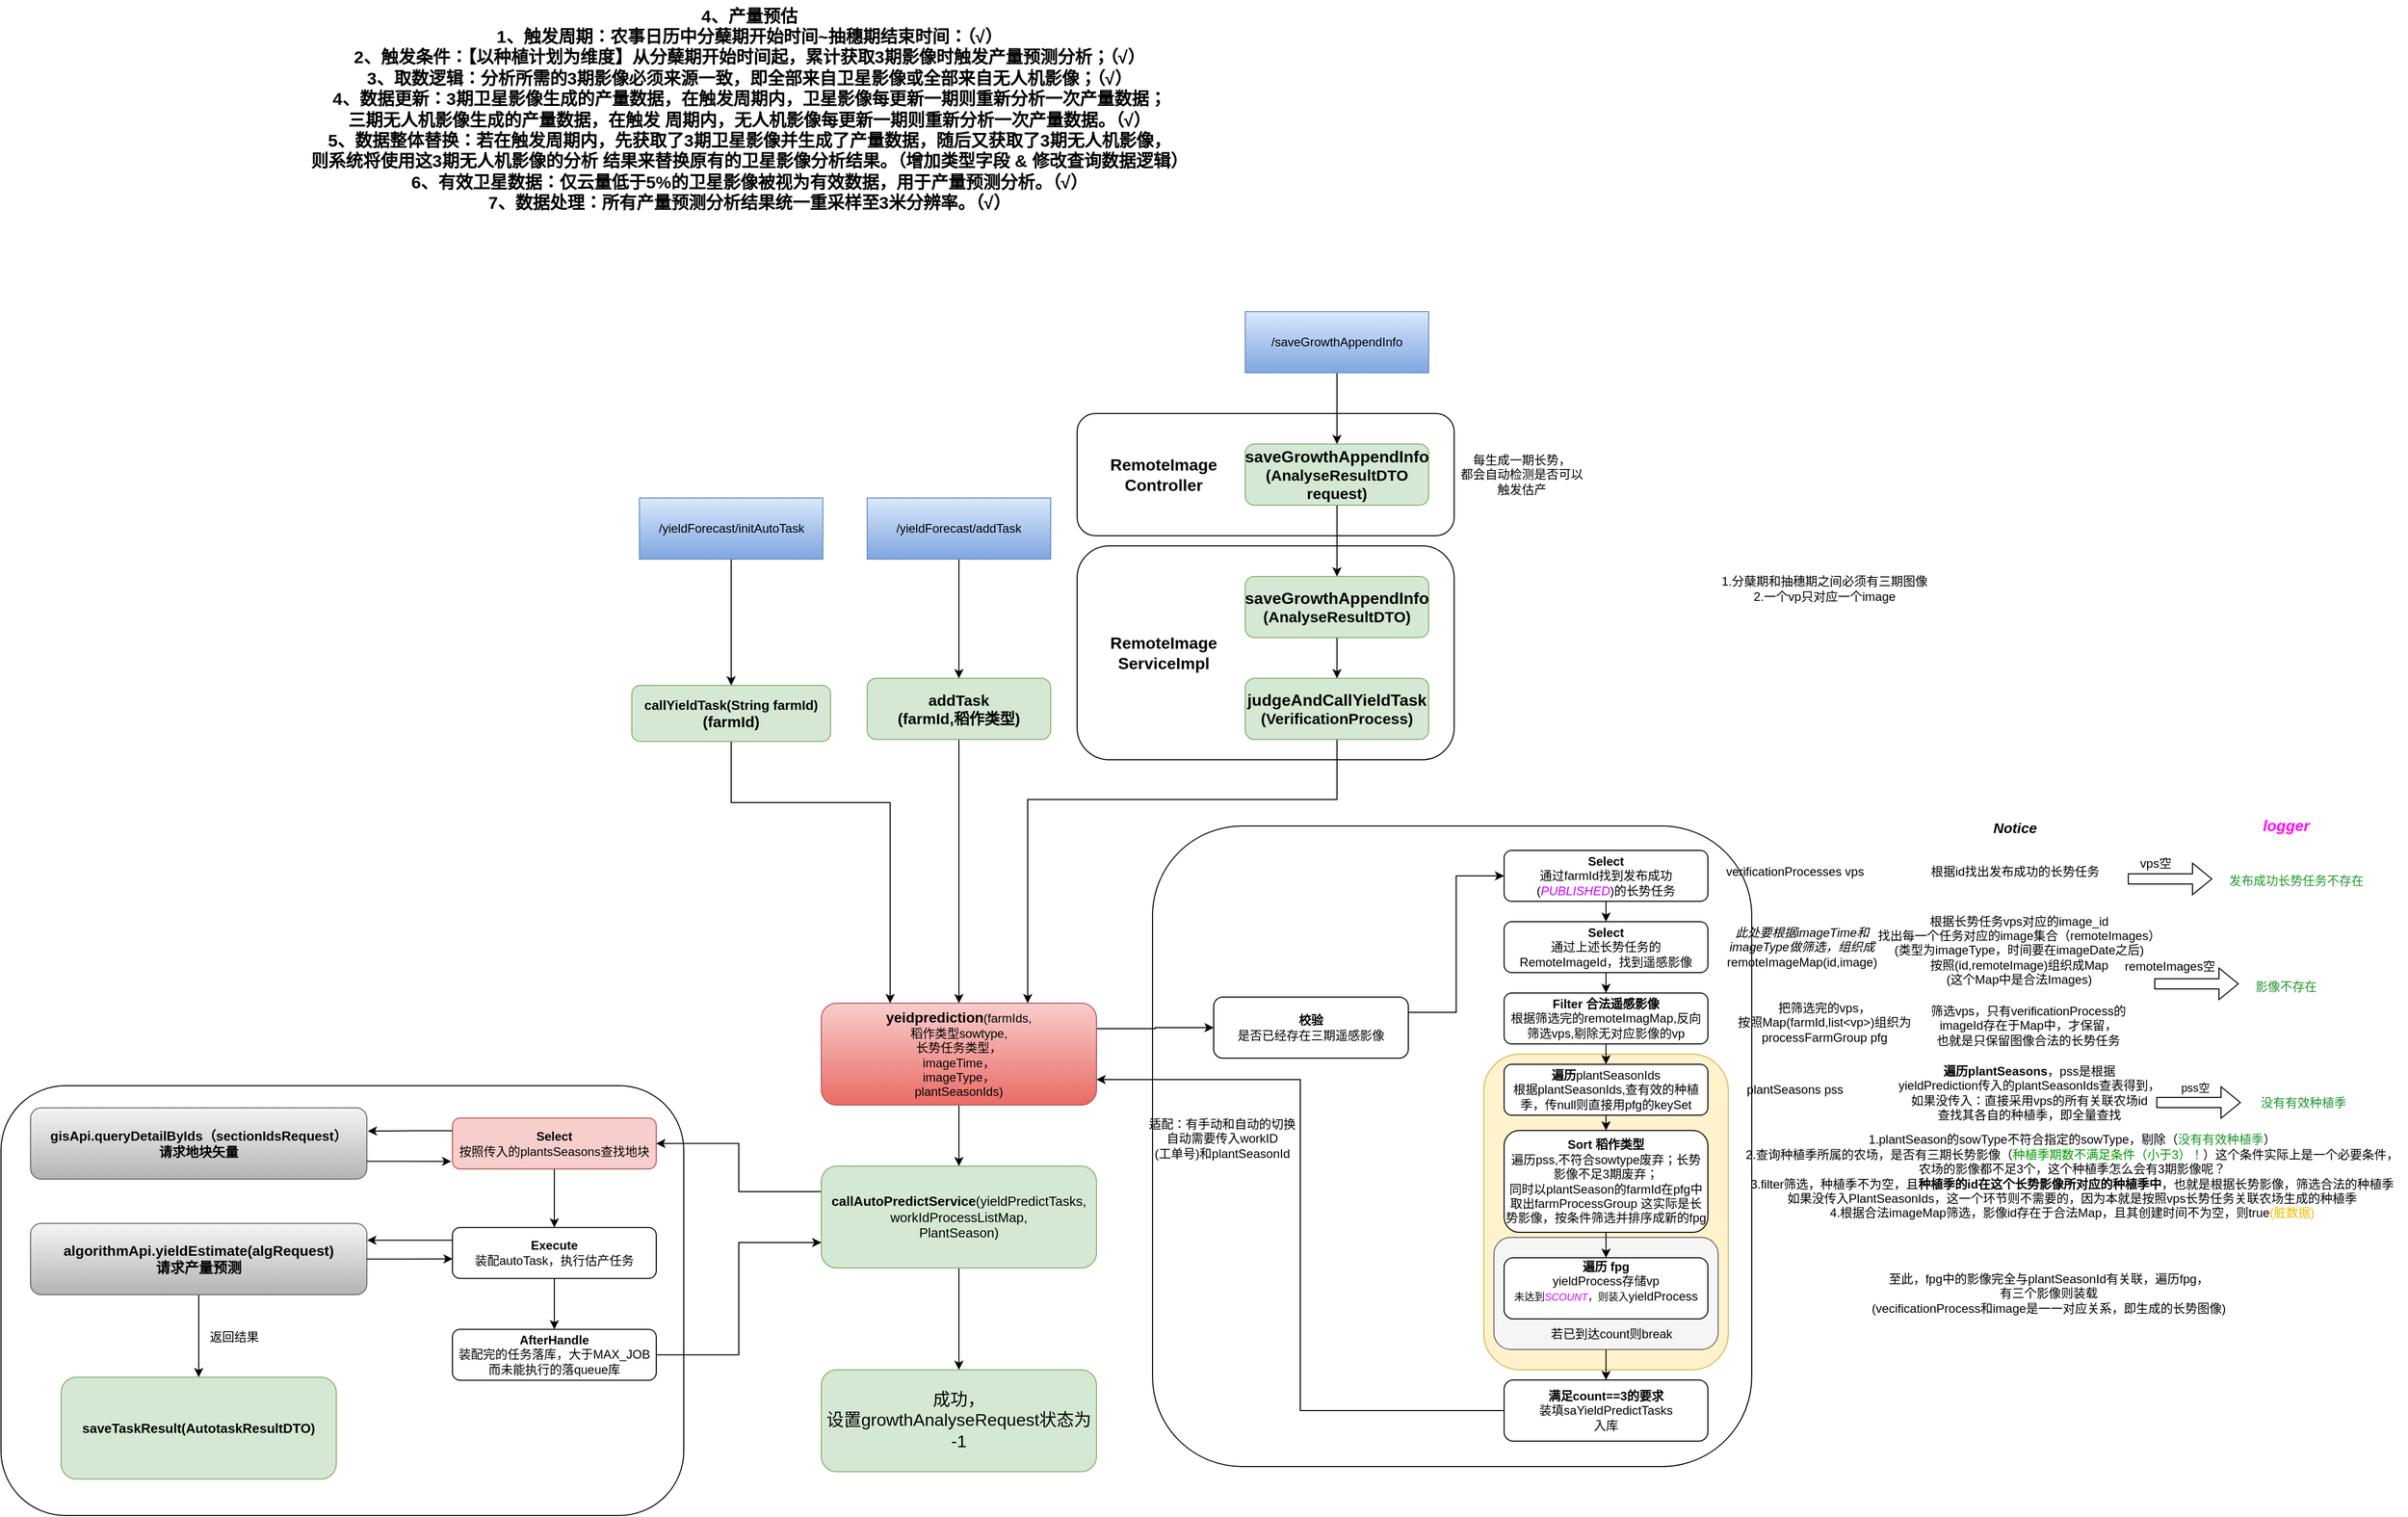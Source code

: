 <mxfile version="24.7.10">
  <diagram name="第 1 页" id="k5yTiqKiM7KxolQvgu_R">
    <mxGraphModel dx="25980" dy="14840" grid="0" gridSize="10" guides="1" tooltips="1" connect="1" arrows="1" fold="1" page="0" pageScale="1" pageWidth="827" pageHeight="1169" math="0" shadow="0">
      <root>
        <mxCell id="0" />
        <mxCell id="1" parent="0" />
        <mxCell id="LvVKLetRt9PvogNZnrdE-24" value="" style="rounded=1;whiteSpace=wrap;html=1;" parent="1" vertex="1">
          <mxGeometry x="-675" y="451" width="670" height="422" as="geometry" />
        </mxCell>
        <mxCell id="CCDwiHsNsHK28pe2jVji-4" value="" style="rounded=1;whiteSpace=wrap;html=1;" parent="1" vertex="1">
          <mxGeometry x="455" y="196" width="588" height="629" as="geometry" />
        </mxCell>
        <mxCell id="Lbo-__C76JFn3yMAQjEz-19" value="" style="rounded=1;whiteSpace=wrap;html=1;" parent="1" vertex="1">
          <mxGeometry x="381" y="-209" width="370" height="120" as="geometry" />
        </mxCell>
        <mxCell id="XywxlG7MxDHmHPa6fk5y-3" value="" style="rounded=1;whiteSpace=wrap;html=1;glass=0;shadow=0;fillColor=#fff2cc;strokeColor=#d6b656;" parent="1" vertex="1">
          <mxGeometry x="780" y="420" width="240" height="310" as="geometry" />
        </mxCell>
        <mxCell id="XywxlG7MxDHmHPa6fk5y-6" style="edgeStyle=orthogonalEdgeStyle;rounded=0;orthogonalLoop=1;jettySize=auto;html=1;exitX=0.5;exitY=1;exitDx=0;exitDy=0;" parent="1" source="XywxlG7MxDHmHPa6fk5y-5" target="XywxlG7MxDHmHPa6fk5y-2" edge="1">
          <mxGeometry relative="1" as="geometry" />
        </mxCell>
        <mxCell id="XywxlG7MxDHmHPa6fk5y-5" value="" style="rounded=1;whiteSpace=wrap;html=1;glass=0;perimeterSpacing=0;fillColor=#f5f5f5;strokeColor=#666666;fontColor=#333333;" parent="1" vertex="1">
          <mxGeometry x="790" y="600" width="220" height="110" as="geometry" />
        </mxCell>
        <mxCell id="x2K73aIPuK8ccEK3Wu4M-2" style="edgeStyle=orthogonalEdgeStyle;rounded=0;orthogonalLoop=1;jettySize=auto;html=1;exitX=0.5;exitY=1;exitDx=0;exitDy=0;entryX=0.5;entryY=0;entryDx=0;entryDy=0;" parent="1" source="k6Vo8XJsOw7zzvh53n1a-1" target="k6Vo8XJsOw7zzvh53n1a-2" edge="1">
          <mxGeometry relative="1" as="geometry" />
        </mxCell>
        <mxCell id="k6Vo8XJsOw7zzvh53n1a-1" value="&lt;b&gt;&lt;font style=&quot;font-size: 15px;&quot;&gt;addTask&lt;/font&gt;&lt;/b&gt;&lt;div&gt;&lt;b&gt;&lt;font style=&quot;font-size: 15px;&quot;&gt;(farmId,稻作类型)&lt;/font&gt;&lt;/b&gt;&lt;/div&gt;" style="rounded=1;whiteSpace=wrap;html=1;fillColor=#d5e8d4;strokeColor=#82b366;" parent="1" vertex="1">
          <mxGeometry x="175" y="51" width="180" height="60" as="geometry" />
        </mxCell>
        <mxCell id="k6Vo8XJsOw7zzvh53n1a-19" style="edgeStyle=orthogonalEdgeStyle;rounded=0;orthogonalLoop=1;jettySize=auto;html=1;exitX=1;exitY=0.25;exitDx=0;exitDy=0;entryX=0;entryY=0.5;entryDx=0;entryDy=0;" parent="1" source="k6Vo8XJsOw7zzvh53n1a-2" target="k6Vo8XJsOw7zzvh53n1a-4" edge="1">
          <mxGeometry relative="1" as="geometry" />
        </mxCell>
        <mxCell id="CCDwiHsNsHK28pe2jVji-3" style="edgeStyle=orthogonalEdgeStyle;rounded=0;orthogonalLoop=1;jettySize=auto;html=1;exitX=0.5;exitY=1;exitDx=0;exitDy=0;entryX=0.5;entryY=0;entryDx=0;entryDy=0;" parent="1" source="k6Vo8XJsOw7zzvh53n1a-2" target="XywxlG7MxDHmHPa6fk5y-12" edge="1">
          <mxGeometry relative="1" as="geometry" />
        </mxCell>
        <mxCell id="k6Vo8XJsOw7zzvh53n1a-2" value="&lt;b&gt;&lt;font style=&quot;font-size: 14px;&quot;&gt;yeidprediction&lt;/font&gt;&lt;/b&gt;(farmIds,&lt;div&gt;稻作类型sowtype,&lt;/div&gt;&lt;div&gt;长势任务类型，&lt;/div&gt;&lt;div&gt;imageTime，&lt;/div&gt;&lt;div&gt;imageType，&lt;/div&gt;&lt;div&gt;plantSeasonIds)&lt;/div&gt;" style="rounded=1;whiteSpace=wrap;html=1;fillColor=#f8cecc;strokeColor=#b85450;gradientColor=#ea6b66;" parent="1" vertex="1">
          <mxGeometry x="130" y="370" width="270" height="100" as="geometry" />
        </mxCell>
        <mxCell id="k6Vo8XJsOw7zzvh53n1a-7" style="edgeStyle=orthogonalEdgeStyle;rounded=0;orthogonalLoop=1;jettySize=auto;html=1;exitX=1;exitY=0.25;exitDx=0;exitDy=0;entryX=0;entryY=0.5;entryDx=0;entryDy=0;" parent="1" source="k6Vo8XJsOw7zzvh53n1a-4" target="k6Vo8XJsOw7zzvh53n1a-6" edge="1">
          <mxGeometry relative="1" as="geometry" />
        </mxCell>
        <mxCell id="k6Vo8XJsOw7zzvh53n1a-4" value="&lt;b&gt;校验&lt;/b&gt;&lt;br&gt;是否已经存在三期遥感影像" style="rounded=1;whiteSpace=wrap;html=1;" parent="1" vertex="1">
          <mxGeometry x="515" y="364" width="191" height="60" as="geometry" />
        </mxCell>
        <mxCell id="k6Vo8XJsOw7zzvh53n1a-12" style="edgeStyle=orthogonalEdgeStyle;rounded=0;orthogonalLoop=1;jettySize=auto;html=1;exitX=0.5;exitY=1;exitDx=0;exitDy=0;entryX=0.5;entryY=0;entryDx=0;entryDy=0;" parent="1" source="k6Vo8XJsOw7zzvh53n1a-6" target="k6Vo8XJsOw7zzvh53n1a-10" edge="1">
          <mxGeometry relative="1" as="geometry" />
        </mxCell>
        <mxCell id="k6Vo8XJsOw7zzvh53n1a-6" value="&lt;b&gt;Select&lt;/b&gt;&lt;br&gt;通过farmId找到发布成功(&lt;i&gt;&lt;font color=&quot;#c800ff&quot;&gt;PUBLISHED&lt;/font&gt;&lt;/i&gt;)的长势任务" style="rounded=1;whiteSpace=wrap;html=1;" parent="1" vertex="1">
          <mxGeometry x="800" y="220" width="200" height="50" as="geometry" />
        </mxCell>
        <mxCell id="k6Vo8XJsOw7zzvh53n1a-15" style="edgeStyle=orthogonalEdgeStyle;rounded=0;orthogonalLoop=1;jettySize=auto;html=1;exitX=0.5;exitY=1;exitDx=0;exitDy=0;entryX=0.5;entryY=0;entryDx=0;entryDy=0;" parent="1" source="k6Vo8XJsOw7zzvh53n1a-10" target="k6Vo8XJsOw7zzvh53n1a-14" edge="1">
          <mxGeometry relative="1" as="geometry" />
        </mxCell>
        <mxCell id="k6Vo8XJsOw7zzvh53n1a-10" value="&lt;b&gt;Select&lt;/b&gt;&lt;br&gt;通过上述长势任务的RemoteImageId，找到遥感影像" style="rounded=1;whiteSpace=wrap;html=1;" parent="1" vertex="1">
          <mxGeometry x="800" y="290" width="200" height="50" as="geometry" />
        </mxCell>
        <mxCell id="k6Vo8XJsOw7zzvh53n1a-11" value="此处要根据imageTime和&lt;br&gt;imageType做筛选，组织成&lt;br&gt;&lt;div&gt;&lt;font style=&quot;font-style: normal;&quot;&gt;remoteImageMap(id,image)&lt;/font&gt;&lt;/div&gt;" style="text;html=1;align=center;verticalAlign=middle;resizable=0;points=[];autosize=1;strokeColor=none;fillColor=none;fontStyle=2" parent="1" vertex="1">
          <mxGeometry x="1007" y="285" width="170" height="60" as="geometry" />
        </mxCell>
        <mxCell id="k6Vo8XJsOw7zzvh53n1a-13" value="verificationProcesses vps" style="text;html=1;align=center;verticalAlign=middle;resizable=0;points=[];autosize=1;strokeColor=none;fillColor=none;" parent="1" vertex="1">
          <mxGeometry x="1005" y="226" width="160" height="30" as="geometry" />
        </mxCell>
        <mxCell id="k6Vo8XJsOw7zzvh53n1a-18" style="edgeStyle=orthogonalEdgeStyle;rounded=0;orthogonalLoop=1;jettySize=auto;html=1;exitX=0.5;exitY=1;exitDx=0;exitDy=0;entryX=0.5;entryY=0;entryDx=0;entryDy=0;" parent="1" source="k6Vo8XJsOw7zzvh53n1a-14" target="k6Vo8XJsOw7zzvh53n1a-17" edge="1">
          <mxGeometry relative="1" as="geometry" />
        </mxCell>
        <mxCell id="k6Vo8XJsOw7zzvh53n1a-14" value="&lt;b&gt;Filter 合法遥感影像&lt;/b&gt;&lt;br&gt;根据筛选完的remoteImagMap,反向筛选vps,剔除无对应影像的vp" style="rounded=1;whiteSpace=wrap;html=1;" parent="1" vertex="1">
          <mxGeometry x="800" y="360" width="200" height="50" as="geometry" />
        </mxCell>
        <mxCell id="k6Vo8XJsOw7zzvh53n1a-16" value="把筛选完的vps，&lt;div&gt;按照Map(farmId,list&amp;lt;vp&amp;gt;)组织为&lt;br&gt;processFarmGroup pfg&lt;/div&gt;" style="text;html=1;align=center;verticalAlign=middle;resizable=0;points=[];autosize=1;strokeColor=none;fillColor=none;" parent="1" vertex="1">
          <mxGeometry x="1019" y="359" width="190" height="60" as="geometry" />
        </mxCell>
        <mxCell id="k6Vo8XJsOw7zzvh53n1a-21" style="edgeStyle=orthogonalEdgeStyle;rounded=0;orthogonalLoop=1;jettySize=auto;html=1;exitX=0.5;exitY=1;exitDx=0;exitDy=0;entryX=0.5;entryY=0;entryDx=0;entryDy=0;" parent="1" source="k6Vo8XJsOw7zzvh53n1a-17" target="k6Vo8XJsOw7zzvh53n1a-20" edge="1">
          <mxGeometry relative="1" as="geometry" />
        </mxCell>
        <mxCell id="k6Vo8XJsOw7zzvh53n1a-17" value="&lt;b&gt;遍历&lt;/b&gt;plantSeasonIds&lt;br&gt;根据plantSeasonIds,查有效的种植季，传null则直接用pfg的keySet" style="rounded=1;whiteSpace=wrap;html=1;" parent="1" vertex="1">
          <mxGeometry x="800" y="430" width="200" height="50" as="geometry" />
        </mxCell>
        <mxCell id="XywxlG7MxDHmHPa6fk5y-1" style="edgeStyle=orthogonalEdgeStyle;rounded=0;orthogonalLoop=1;jettySize=auto;html=1;exitX=0.5;exitY=1;exitDx=0;exitDy=0;entryX=0.5;entryY=0;entryDx=0;entryDy=0;" parent="1" source="k6Vo8XJsOw7zzvh53n1a-20" target="EAVZWAEJz5FC2BpZX5lk-1" edge="1">
          <mxGeometry relative="1" as="geometry" />
        </mxCell>
        <mxCell id="k6Vo8XJsOw7zzvh53n1a-20" value="&lt;b&gt;Sort 稻作类型&lt;/b&gt;&lt;br&gt;遍历pss,不符合sowtype废弃；长势影像不足3期废弃；&lt;div&gt;同时以plantSeason的farmId在pfg中取出farmProcessGroup 这实际是长势影像，按条件筛选并排序成新的fpg&lt;/div&gt;" style="rounded=1;whiteSpace=wrap;html=1;" parent="1" vertex="1">
          <mxGeometry x="800" y="495" width="200" height="100" as="geometry" />
        </mxCell>
        <mxCell id="k6Vo8XJsOw7zzvh53n1a-22" value="plantSeasons pss" style="text;html=1;align=center;verticalAlign=middle;resizable=0;points=[];autosize=1;strokeColor=none;fillColor=none;" parent="1" vertex="1">
          <mxGeometry x="1025" y="440" width="120" height="30" as="geometry" />
        </mxCell>
        <mxCell id="EAVZWAEJz5FC2BpZX5lk-1" value="&lt;b&gt;遍历 fpg&lt;/b&gt;&lt;br&gt;&lt;div&gt;yieldProcess存储vp&lt;br&gt;&lt;font size=&quot;1&quot;&gt;&lt;span style=&quot;font-size: 10px;&quot;&gt;未达到&lt;/span&gt;&lt;i style=&quot;color: rgb(212, 0, 255); font-size: 10px;&quot;&gt;SCOUNT&lt;/i&gt;&lt;span style=&quot;font-size: 10px;&quot;&gt;，则装入&lt;/span&gt;&lt;/font&gt;&lt;span style=&quot;background-color: initial;&quot;&gt;yieldProcess&lt;/span&gt;&lt;/div&gt;&lt;div&gt;&lt;br&gt;&lt;/div&gt;" style="rounded=1;whiteSpace=wrap;html=1;" parent="1" vertex="1">
          <mxGeometry x="800" y="620" width="200" height="60" as="geometry" />
        </mxCell>
        <mxCell id="XywxlG7MxDHmHPa6fk5y-2" value="&lt;div&gt;&lt;b&gt;满足count==3的要求&lt;/b&gt;&lt;/div&gt;&lt;div&gt;装填&lt;span style=&quot;background-color: initial;&quot;&gt;saYieldPredictTasks&lt;/span&gt;&lt;/div&gt;&lt;div&gt;&lt;span style=&quot;background-color: initial;&quot;&gt;入库&lt;/span&gt;&lt;/div&gt;" style="rounded=1;whiteSpace=wrap;html=1;" parent="1" vertex="1">
          <mxGeometry x="800" y="740" width="200" height="60" as="geometry" />
        </mxCell>
        <mxCell id="XywxlG7MxDHmHPa6fk5y-4" value="若已到达count则break" style="text;html=1;align=center;verticalAlign=middle;resizable=0;points=[];autosize=1;strokeColor=none;fillColor=none;" parent="1" vertex="1">
          <mxGeometry x="835" y="680" width="140" height="30" as="geometry" />
        </mxCell>
        <mxCell id="XywxlG7MxDHmHPa6fk5y-13" style="edgeStyle=orthogonalEdgeStyle;rounded=0;orthogonalLoop=1;jettySize=auto;html=1;exitX=0;exitY=0.5;exitDx=0;exitDy=0;entryX=1;entryY=0.75;entryDx=0;entryDy=0;" parent="1" source="XywxlG7MxDHmHPa6fk5y-2" target="k6Vo8XJsOw7zzvh53n1a-2" edge="1">
          <mxGeometry relative="1" as="geometry" />
        </mxCell>
        <mxCell id="XywxlG7MxDHmHPa6fk5y-9" value="适配：有手动和自动的切换&lt;div&gt;自动需要传入workID&lt;/div&gt;&lt;div&gt;(工单号)&lt;span style=&quot;background-color: initial;&quot;&gt;和plantSeasonId&lt;/span&gt;&lt;/div&gt;" style="text;html=1;align=center;verticalAlign=middle;resizable=0;points=[];autosize=1;strokeColor=none;fillColor=none;" parent="1" vertex="1">
          <mxGeometry x="442" y="475" width="162" height="55" as="geometry" />
        </mxCell>
        <mxCell id="CCDwiHsNsHK28pe2jVji-2" style="edgeStyle=orthogonalEdgeStyle;rounded=0;orthogonalLoop=1;jettySize=auto;html=1;exitX=0.5;exitY=1;exitDx=0;exitDy=0;entryX=0.5;entryY=0;entryDx=0;entryDy=0;" parent="1" source="XywxlG7MxDHmHPa6fk5y-12" target="XywxlG7MxDHmHPa6fk5y-19" edge="1">
          <mxGeometry relative="1" as="geometry" />
        </mxCell>
        <mxCell id="LvVKLetRt9PvogNZnrdE-6" style="edgeStyle=orthogonalEdgeStyle;rounded=0;orthogonalLoop=1;jettySize=auto;html=1;exitX=0;exitY=0.25;exitDx=0;exitDy=0;entryX=1;entryY=0.5;entryDx=0;entryDy=0;" parent="1" source="XywxlG7MxDHmHPa6fk5y-12" target="LvVKLetRt9PvogNZnrdE-3" edge="1">
          <mxGeometry relative="1" as="geometry" />
        </mxCell>
        <mxCell id="XywxlG7MxDHmHPa6fk5y-12" value="&lt;span style=&quot;text-wrap: nowrap; font-size: 13px;&quot;&gt;&lt;b&gt;&lt;font style=&quot;font-size: 13px;&quot;&gt;callAutoPredictService&lt;/font&gt;&lt;/b&gt;(yieldPredictTasks,&lt;/span&gt;&lt;div&gt;&lt;span style=&quot;text-wrap: nowrap; font-size: 13px;&quot;&gt;workIdProcessListMap,&lt;/span&gt;&lt;/div&gt;&lt;div&gt;&lt;span style=&quot;text-wrap: nowrap; font-size: 13px;&quot;&gt;PlantSeason)&lt;/span&gt;&lt;/div&gt;" style="rounded=1;whiteSpace=wrap;html=1;fillColor=#d5e8d4;strokeColor=#82b366;" parent="1" vertex="1">
          <mxGeometry x="130" y="530" width="270" height="100" as="geometry" />
        </mxCell>
        <mxCell id="XywxlG7MxDHmHPa6fk5y-19" value="&lt;span style=&quot;text-wrap: nowrap; font-size: 17px;&quot;&gt;&lt;font style=&quot;font-size: 17px;&quot;&gt;成功，&lt;/font&gt;&lt;/span&gt;&lt;div style=&quot;font-size: 17px;&quot;&gt;&lt;font style=&quot;font-size: 17px;&quot;&gt;&lt;span style=&quot;text-wrap: nowrap;&quot;&gt;设置&lt;/span&gt;&lt;span style=&quot;text-wrap: nowrap;&quot;&gt;growthAnalyseRequest状态为&lt;/span&gt;&lt;/font&gt;&lt;div style=&quot;&quot;&gt;&lt;span style=&quot;text-wrap: nowrap;&quot;&gt;&lt;font style=&quot;font-size: 17px;&quot;&gt;-1&lt;/font&gt;&lt;/span&gt;&lt;/div&gt;&lt;/div&gt;" style="rounded=1;whiteSpace=wrap;html=1;fillColor=#d5e8d4;strokeColor=#82b366;" parent="1" vertex="1">
          <mxGeometry x="130" y="730" width="270" height="100" as="geometry" />
        </mxCell>
        <mxCell id="Lbo-__C76JFn3yMAQjEz-3" value="" style="rounded=1;whiteSpace=wrap;html=1;" parent="1" vertex="1">
          <mxGeometry x="381" y="-79" width="370" height="210" as="geometry" />
        </mxCell>
        <mxCell id="x2K73aIPuK8ccEK3Wu4M-1" style="edgeStyle=orthogonalEdgeStyle;rounded=0;orthogonalLoop=1;jettySize=auto;html=1;exitX=0.5;exitY=1;exitDx=0;exitDy=0;entryX=0.75;entryY=0;entryDx=0;entryDy=0;" parent="1" source="Lbo-__C76JFn3yMAQjEz-2" target="k6Vo8XJsOw7zzvh53n1a-2" edge="1">
          <mxGeometry relative="1" as="geometry">
            <Array as="points">
              <mxPoint x="636" y="170" />
              <mxPoint x="333" y="170" />
            </Array>
          </mxGeometry>
        </mxCell>
        <mxCell id="Lbo-__C76JFn3yMAQjEz-2" value="&lt;span style=&quot;text-align: left;&quot;&gt;&lt;b&gt;&lt;font style=&quot;font-size: 16px;&quot;&gt;judgeAndCallYieldTask&lt;/font&gt;&lt;/b&gt;&lt;/span&gt;&lt;br&gt;&lt;div&gt;&lt;b&gt;&lt;font style=&quot;font-size: 15px;&quot;&gt;(VerificationProcess)&lt;/font&gt;&lt;/b&gt;&lt;/div&gt;" style="rounded=1;whiteSpace=wrap;html=1;fillColor=#d5e8d4;strokeColor=#82b366;" parent="1" vertex="1">
          <mxGeometry x="546" y="51" width="180" height="60" as="geometry" />
        </mxCell>
        <mxCell id="Lbo-__C76JFn3yMAQjEz-4" value="&lt;b&gt;&lt;font style=&quot;font-size: 16px;&quot;&gt;RemoteImage&lt;/font&gt;&lt;/b&gt;&lt;div&gt;&lt;b&gt;&lt;font style=&quot;font-size: 16px;&quot;&gt;ServiceImpl&lt;/font&gt;&lt;/b&gt;&lt;/div&gt;" style="text;html=1;align=center;verticalAlign=middle;whiteSpace=wrap;rounded=0;" parent="1" vertex="1">
          <mxGeometry x="371" y="11" width="190" height="30" as="geometry" />
        </mxCell>
        <mxCell id="Lbo-__C76JFn3yMAQjEz-8" style="edgeStyle=orthogonalEdgeStyle;rounded=0;orthogonalLoop=1;jettySize=auto;html=1;exitX=0.5;exitY=1;exitDx=0;exitDy=0;entryX=0.5;entryY=0;entryDx=0;entryDy=0;" parent="1" source="Lbo-__C76JFn3yMAQjEz-7" target="Lbo-__C76JFn3yMAQjEz-2" edge="1">
          <mxGeometry relative="1" as="geometry" />
        </mxCell>
        <mxCell id="Lbo-__C76JFn3yMAQjEz-7" value="&lt;span style=&quot;text-align: left;&quot;&gt;&lt;b&gt;&lt;font style=&quot;font-size: 16px;&quot;&gt;saveGrowthAppendInfo&lt;/font&gt;&lt;/b&gt;&lt;/span&gt;&lt;br&gt;&lt;div&gt;&lt;b&gt;&lt;font style=&quot;font-size: 15px;&quot;&gt;(AnalyseResultDTO)&lt;/font&gt;&lt;/b&gt;&lt;/div&gt;" style="rounded=1;whiteSpace=wrap;html=1;fillColor=#d5e8d4;strokeColor=#82b366;" parent="1" vertex="1">
          <mxGeometry x="546" y="-49" width="180" height="60" as="geometry" />
        </mxCell>
        <mxCell id="Lbo-__C76JFn3yMAQjEz-11" style="edgeStyle=orthogonalEdgeStyle;rounded=0;orthogonalLoop=1;jettySize=auto;html=1;exitX=0.5;exitY=1;exitDx=0;exitDy=0;entryX=0.5;entryY=0;entryDx=0;entryDy=0;" parent="1" source="Lbo-__C76JFn3yMAQjEz-10" target="Lbo-__C76JFn3yMAQjEz-7" edge="1">
          <mxGeometry relative="1" as="geometry" />
        </mxCell>
        <mxCell id="Lbo-__C76JFn3yMAQjEz-10" value="&lt;span style=&quot;text-align: left;&quot;&gt;&lt;b&gt;&lt;font style=&quot;font-size: 16px;&quot;&gt;saveGrowthAppendInfo&lt;/font&gt;&lt;/b&gt;&lt;/span&gt;&lt;br&gt;&lt;div&gt;&lt;b&gt;&lt;font style=&quot;font-size: 15px;&quot;&gt;(AnalyseResultDTO request)&lt;/font&gt;&lt;/b&gt;&lt;/div&gt;" style="rounded=1;whiteSpace=wrap;html=1;fillColor=#d5e8d4;strokeColor=#82b366;" parent="1" vertex="1">
          <mxGeometry x="546" y="-179" width="180" height="60" as="geometry" />
        </mxCell>
        <mxCell id="Lbo-__C76JFn3yMAQjEz-12" value="&lt;span style=&quot;font-size: 16px;&quot;&gt;&lt;b&gt;RemoteImage&lt;/b&gt;&lt;/span&gt;&lt;div&gt;&lt;span style=&quot;font-size: 16px;&quot;&gt;&lt;b&gt;Controller&lt;/b&gt;&lt;/span&gt;&lt;/div&gt;" style="text;html=1;align=center;verticalAlign=middle;whiteSpace=wrap;rounded=0;" parent="1" vertex="1">
          <mxGeometry x="371" y="-164" width="190" height="30" as="geometry" />
        </mxCell>
        <mxCell id="Lbo-__C76JFn3yMAQjEz-14" style="edgeStyle=orthogonalEdgeStyle;rounded=0;orthogonalLoop=1;jettySize=auto;html=1;exitX=0.5;exitY=1;exitDx=0;exitDy=0;entryX=0.5;entryY=0;entryDx=0;entryDy=0;" parent="1" source="Lbo-__C76JFn3yMAQjEz-13" target="Lbo-__C76JFn3yMAQjEz-10" edge="1">
          <mxGeometry relative="1" as="geometry" />
        </mxCell>
        <mxCell id="Lbo-__C76JFn3yMAQjEz-13" value="/saveGrowthAppendInfo" style="whiteSpace=wrap;html=1;fillColor=#dae8fc;gradientColor=#7ea6e0;strokeColor=#6c8ebf;" parent="1" vertex="1">
          <mxGeometry x="546" y="-309" width="180" height="60" as="geometry" />
        </mxCell>
        <mxCell id="x2K73aIPuK8ccEK3Wu4M-4" style="edgeStyle=orthogonalEdgeStyle;rounded=0;orthogonalLoop=1;jettySize=auto;html=1;exitX=0.5;exitY=1;exitDx=0;exitDy=0;entryX=0.25;entryY=0;entryDx=0;entryDy=0;" parent="1" source="Lbo-__C76JFn3yMAQjEz-16" target="k6Vo8XJsOw7zzvh53n1a-2" edge="1">
          <mxGeometry relative="1" as="geometry">
            <Array as="points">
              <mxPoint x="42" y="173" />
              <mxPoint x="198" y="173" />
            </Array>
          </mxGeometry>
        </mxCell>
        <mxCell id="Lbo-__C76JFn3yMAQjEz-16" value="&lt;span style=&quot;text-align: left;&quot;&gt;&lt;b&gt;&lt;font style=&quot;font-size: 13px;&quot;&gt;callYieldTask(String farmId)&lt;/font&gt;&lt;/b&gt;&lt;/span&gt;&lt;br&gt;&lt;div&gt;&lt;b&gt;&lt;font style=&quot;font-size: 15px;&quot;&gt;(farmId)&lt;/font&gt;&lt;/b&gt;&lt;/div&gt;" style="rounded=1;whiteSpace=wrap;html=1;fillColor=#d5e8d4;strokeColor=#82b366;" parent="1" vertex="1">
          <mxGeometry x="-56" y="58" width="195" height="55" as="geometry" />
        </mxCell>
        <mxCell id="x2K73aIPuK8ccEK3Wu4M-3" style="edgeStyle=orthogonalEdgeStyle;rounded=0;orthogonalLoop=1;jettySize=auto;html=1;exitX=0.5;exitY=1;exitDx=0;exitDy=0;entryX=0.5;entryY=0;entryDx=0;entryDy=0;" parent="1" source="Lbo-__C76JFn3yMAQjEz-20" target="k6Vo8XJsOw7zzvh53n1a-1" edge="1">
          <mxGeometry relative="1" as="geometry" />
        </mxCell>
        <mxCell id="Lbo-__C76JFn3yMAQjEz-20" value="/yieldForecast/addTask" style="whiteSpace=wrap;html=1;fillColor=#dae8fc;gradientColor=#7ea6e0;strokeColor=#6c8ebf;" parent="1" vertex="1">
          <mxGeometry x="175" y="-126" width="180" height="60" as="geometry" />
        </mxCell>
        <mxCell id="x2K73aIPuK8ccEK3Wu4M-5" style="edgeStyle=orthogonalEdgeStyle;rounded=0;orthogonalLoop=1;jettySize=auto;html=1;exitX=0.5;exitY=1;exitDx=0;exitDy=0;entryX=0.5;entryY=0;entryDx=0;entryDy=0;" parent="1" source="Lbo-__C76JFn3yMAQjEz-22" target="Lbo-__C76JFn3yMAQjEz-16" edge="1">
          <mxGeometry relative="1" as="geometry" />
        </mxCell>
        <mxCell id="Lbo-__C76JFn3yMAQjEz-22" value="/yieldForecast/initAutoTask" style="whiteSpace=wrap;html=1;fillColor=#dae8fc;gradientColor=#7ea6e0;strokeColor=#6c8ebf;" parent="1" vertex="1">
          <mxGeometry x="-48.5" y="-126" width="180" height="60" as="geometry" />
        </mxCell>
        <mxCell id="Lbo-__C76JFn3yMAQjEz-31" value="根据id找出发布成功的长势任务" style="text;html=1;align=center;verticalAlign=middle;resizable=0;points=[];autosize=1;" parent="1" vertex="1">
          <mxGeometry x="1209" y="228" width="183" height="26" as="geometry" />
        </mxCell>
        <mxCell id="Lbo-__C76JFn3yMAQjEz-32" value="&lt;b&gt;&lt;font style=&quot;font-size: 14px;&quot;&gt;&lt;i&gt;Notice&lt;/i&gt;&lt;/font&gt;&lt;/b&gt;" style="text;html=1;align=center;verticalAlign=middle;resizable=0;points=[];autosize=1;strokeColor=none;fillColor=none;" parent="1" vertex="1">
          <mxGeometry x="1270" y="183" width="61" height="29" as="geometry" />
        </mxCell>
        <mxCell id="Lbo-__C76JFn3yMAQjEz-33" value="根据长势任务vps对应的image_id&lt;div&gt;找出每一个任务对应的image集合（remoteImages）&lt;/div&gt;&lt;div&gt;(类型为imageType，时间要在imageDate之后)&lt;/div&gt;&lt;div&gt;按照&lt;span style=&quot;background-color: initial;&quot;&gt;(id,remoteImage)组织成Map&lt;/span&gt;&lt;/div&gt;&lt;div&gt;&lt;span style=&quot;background-color: initial;&quot;&gt;(这个Map中是合法Images)&lt;/span&gt;&lt;/div&gt;" style="text;html=1;align=center;verticalAlign=middle;resizable=0;points=[];autosize=1;" parent="1" vertex="1">
          <mxGeometry x="1157" y="276" width="295" height="84" as="geometry" />
        </mxCell>
        <mxCell id="Lbo-__C76JFn3yMAQjEz-34" value="筛选vps，只有verificationProcess的&lt;div&gt;imageId存在于&lt;span style=&quot;background-color: initial;&quot;&gt;Map中，才保留，&lt;/span&gt;&lt;/div&gt;&lt;div&gt;&lt;span style=&quot;background-color: initial;&quot;&gt;也就是只保留图像合法的长势任务&lt;/span&gt;&lt;/div&gt;" style="text;html=1;align=center;verticalAlign=middle;resizable=0;points=[];autosize=1;" parent="1" vertex="1">
          <mxGeometry x="1209" y="364" width="209" height="55" as="geometry" />
        </mxCell>
        <mxCell id="Lbo-__C76JFn3yMAQjEz-35" value="&lt;b&gt;遍历plantSeasons&lt;/b&gt;，pss是根据&lt;div&gt;yieldPrediction传入的plantSeasonIds&lt;span style=&quot;background-color: initial;&quot;&gt;查表得到，&lt;/span&gt;&lt;div&gt;如果没传入：直接采用vps的所有关联农场id&lt;/div&gt;&lt;/div&gt;&lt;div&gt;查找其各自的种植季，即全量查找&lt;/div&gt;" style="text;html=1;align=center;verticalAlign=middle;resizable=0;points=[];autosize=1;" parent="1" vertex="1">
          <mxGeometry x="1177" y="423" width="275" height="70" as="geometry" />
        </mxCell>
        <mxCell id="Lbo-__C76JFn3yMAQjEz-36" value="" style="shape=flexArrow;endArrow=classic;html=1;rounded=0;" parent="1" edge="1">
          <mxGeometry width="50" height="50" relative="1" as="geometry">
            <mxPoint x="1440" y="467.5" as="sourcePoint" />
            <mxPoint x="1523" y="467.5" as="targetPoint" />
          </mxGeometry>
        </mxCell>
        <mxCell id="Lbo-__C76JFn3yMAQjEz-38" value="pss空" style="edgeLabel;html=1;align=center;verticalAlign=middle;resizable=0;points=[];" parent="Lbo-__C76JFn3yMAQjEz-36" vertex="1" connectable="0">
          <mxGeometry x="-0.108" y="1" relative="1" as="geometry">
            <mxPoint x="1" y="-14" as="offset" />
          </mxGeometry>
        </mxCell>
        <mxCell id="Lbo-__C76JFn3yMAQjEz-37" value="没有有效种植季" style="text;html=1;align=center;verticalAlign=middle;whiteSpace=wrap;rounded=0;fontColor=#1e942c;" parent="1" vertex="1">
          <mxGeometry x="1517" y="452.5" width="135" height="30" as="geometry" />
        </mxCell>
        <mxCell id="Lbo-__C76JFn3yMAQjEz-39" value="&lt;span style=&quot;text-wrap: wrap;&quot;&gt;&lt;i&gt;&lt;font color=&quot;#ff00f7&quot; style=&quot;font-size: 15px;&quot;&gt;&lt;b&gt;logger&lt;/b&gt;&lt;/font&gt;&lt;/i&gt;&lt;/span&gt;" style="text;html=1;align=center;verticalAlign=middle;resizable=0;points=[];autosize=1;strokeColor=none;fillColor=none;" parent="1" vertex="1">
          <mxGeometry x="1535" y="180" width="64" height="30" as="geometry" />
        </mxCell>
        <mxCell id="Lbo-__C76JFn3yMAQjEz-45" value="" style="shape=flexArrow;endArrow=classic;html=1;rounded=0;" parent="1" edge="1">
          <mxGeometry width="50" height="50" relative="1" as="geometry">
            <mxPoint x="1438" y="351" as="sourcePoint" />
            <mxPoint x="1521" y="351" as="targetPoint" />
          </mxGeometry>
        </mxCell>
        <mxCell id="Lbo-__C76JFn3yMAQjEz-46" value="&lt;span style=&quot;color: rgba(0, 0, 0, 0); font-family: monospace; font-size: 0px; text-align: start;&quot;&gt;%3CmxGraphModel%3E%3Croot%3E%3CmxCell%20id%3D%220%22%2F%3E%3CmxCell%20id%3D%221%22%20parent%3D%220%22%2F%3E%3CmxCell%20id%3D%222%22%20value%3D%22%22%20style%3D%22shape%3DflexArrow%3BendArrow%3Dclassic%3Bhtml%3D1%3Brounded%3D0%3B%22%20edge%3D%221%22%20parent%3D%221%22%3E%3CmxGeometry%20width%3D%2250%22%20height%3D%2250%22%20relative%3D%221%22%20as%3D%22geometry%22%3E%3CmxPoint%20x%3D%221428%22%20y%3D%22503%22%20as%3D%22sourcePoint%22%2F%3E%3CmxPoint%20x%3D%221511%22%20y%3D%22503%22%20as%3D%22targetPoint%22%2F%3E%3C%2FmxGeometry%3E%3C%2FmxCell%3E%3CmxCell%20id%3D%223%22%20value%3D%22pss%E7%A9%BA%22%20style%3D%22edgeLabel%3Bhtml%3D1%3Balign%3Dcenter%3BverticalAlign%3Dmiddle%3Bresizable%3D0%3Bpoints%3D%5B%5D%3B%22%20vertex%3D%221%22%20connectable%3D%220%22%20parent%3D%222%22%3E%3CmxGeometry%20x%3D%22-0.108%22%20y%3D%221%22%20relative%3D%221%22%20as%3D%22geometry%22%3E%3CmxPoint%20as%3D%22offset%22%2F%3E%3C%2FmxGeometry%3E%3C%2FmxCell%3E%3C%2Froot%3E%3C%2FmxGraphModel%3E&lt;/span&gt;" style="edgeLabel;html=1;align=center;verticalAlign=middle;resizable=0;points=[];" parent="Lbo-__C76JFn3yMAQjEz-45" vertex="1" connectable="0">
          <mxGeometry x="-0.108" y="1" relative="1" as="geometry">
            <mxPoint as="offset" />
          </mxGeometry>
        </mxCell>
        <mxCell id="Lbo-__C76JFn3yMAQjEz-48" value="&lt;span style=&quot;font-size: 12px;&quot;&gt;remoteImages空&lt;/span&gt;" style="edgeLabel;html=1;align=center;verticalAlign=middle;resizable=0;points=[];" parent="Lbo-__C76JFn3yMAQjEz-45" vertex="1" connectable="0">
          <mxGeometry x="-0.164" y="3" relative="1" as="geometry">
            <mxPoint x="-20" y="-14" as="offset" />
          </mxGeometry>
        </mxCell>
        <mxCell id="Lbo-__C76JFn3yMAQjEz-49" value="影像不存在" style="text;html=1;align=center;verticalAlign=middle;whiteSpace=wrap;rounded=0;fontColor=#1e942c;" parent="1" vertex="1">
          <mxGeometry x="1499.5" y="338" width="135" height="32" as="geometry" />
        </mxCell>
        <mxCell id="Lbo-__C76JFn3yMAQjEz-50" value="发布成功长势任务不存在" style="text;html=1;align=center;verticalAlign=middle;resizable=0;points=[];autosize=1;strokeColor=none;fillColor=none;fontColor=#1e992d;" parent="1" vertex="1">
          <mxGeometry x="1502" y="237" width="150" height="26" as="geometry" />
        </mxCell>
        <mxCell id="Lbo-__C76JFn3yMAQjEz-51" value="" style="shape=flexArrow;endArrow=classic;html=1;rounded=0;" parent="1" edge="1">
          <mxGeometry width="50" height="50" relative="1" as="geometry">
            <mxPoint x="1412" y="248" as="sourcePoint" />
            <mxPoint x="1495" y="248" as="targetPoint" />
          </mxGeometry>
        </mxCell>
        <mxCell id="Lbo-__C76JFn3yMAQjEz-52" value="&lt;span style=&quot;color: rgba(0, 0, 0, 0); font-family: monospace; font-size: 0px; text-align: start;&quot;&gt;%3CmxGraphModel%3E%3Croot%3E%3CmxCell%20id%3D%220%22%2F%3E%3CmxCell%20id%3D%221%22%20parent%3D%220%22%2F%3E%3CmxCell%20id%3D%222%22%20value%3D%22%22%20style%3D%22shape%3DflexArrow%3BendArrow%3Dclassic%3Bhtml%3D1%3Brounded%3D0%3B%22%20edge%3D%221%22%20parent%3D%221%22%3E%3CmxGeometry%20width%3D%2250%22%20height%3D%2250%22%20relative%3D%221%22%20as%3D%22geometry%22%3E%3CmxPoint%20x%3D%221428%22%20y%3D%22503%22%20as%3D%22sourcePoint%22%2F%3E%3CmxPoint%20x%3D%221511%22%20y%3D%22503%22%20as%3D%22targetPoint%22%2F%3E%3C%2FmxGeometry%3E%3C%2FmxCell%3E%3CmxCell%20id%3D%223%22%20value%3D%22pss%E7%A9%BA%22%20style%3D%22edgeLabel%3Bhtml%3D1%3Balign%3Dcenter%3BverticalAlign%3Dmiddle%3Bresizable%3D0%3Bpoints%3D%5B%5D%3B%22%20vertex%3D%221%22%20connectable%3D%220%22%20parent%3D%222%22%3E%3CmxGeometry%20x%3D%22-0.108%22%20y%3D%221%22%20relative%3D%221%22%20as%3D%22geometry%22%3E%3CmxPoint%20as%3D%22offset%22%2F%3E%3C%2FmxGeometry%3E%3C%2FmxCell%3E%3C%2Froot%3E%3C%2FmxGraphModel%3E&lt;/span&gt;" style="edgeLabel;html=1;align=center;verticalAlign=middle;resizable=0;points=[];" parent="Lbo-__C76JFn3yMAQjEz-51" vertex="1" connectable="0">
          <mxGeometry x="-0.108" y="1" relative="1" as="geometry">
            <mxPoint as="offset" />
          </mxGeometry>
        </mxCell>
        <mxCell id="Lbo-__C76JFn3yMAQjEz-53" value="&lt;span style=&quot;font-size: 12px;&quot;&gt;vps&lt;/span&gt;&lt;span style=&quot;font-size: 12px;&quot;&gt;空&lt;/span&gt;" style="edgeLabel;html=1;align=center;verticalAlign=middle;resizable=0;points=[];" parent="Lbo-__C76JFn3yMAQjEz-51" vertex="1" connectable="0">
          <mxGeometry x="-0.164" y="3" relative="1" as="geometry">
            <mxPoint x="-8" y="-12" as="offset" />
          </mxGeometry>
        </mxCell>
        <mxCell id="Lbo-__C76JFn3yMAQjEz-54" value="1.plantSeason的sowType不符合指定的sowType，剔除（&lt;span style=&quot;color: rgb(30, 148, 44); text-wrap: wrap;&quot;&gt;没有有效种植季&lt;/span&gt;）&lt;div&gt;2.查询种植季所属的农场，是否有三期长势影像（&lt;font color=&quot;#009900&quot;&gt;种植季期数不满足条件（小于3）！&lt;/font&gt;）这个条件实际上是一个必要条件，&lt;/div&gt;&lt;div&gt;农场的影像都不足3个，这个种植季怎么会有3期影像呢？&lt;/div&gt;&lt;div&gt;3.filter筛选，种植季不为空，且&lt;b&gt;种植季的id在这个长势影像所对应的种植季中&lt;/b&gt;，也就是根据长势影像，筛选合法的种植季&lt;/div&gt;&lt;div&gt;如果没传入PlantSeasonIds，这一个环节则不需要的，因为本就是按照vps长势任务关联农场生成的种植季&lt;/div&gt;&lt;div&gt;4.根据合法imageMap筛选，影像id存在于合法Map，且其创建时间不为空，则true&lt;font color=&quot;#f0bc00&quot;&gt;(脏数据)&lt;/font&gt;&lt;/div&gt;" style="text;html=1;align=center;verticalAlign=middle;resizable=0;points=[];autosize=1;strokeColor=none;fillColor=none;" parent="1" vertex="1">
          <mxGeometry x="1027" y="491" width="659" height="98" as="geometry" />
        </mxCell>
        <mxCell id="Lbo-__C76JFn3yMAQjEz-60" value="至此，fpg中的影像完全与plantSeasonId有关联，遍历fpg，&lt;div&gt;有三个影像则装载&lt;/div&gt;&lt;div&gt;(vecificationProcess和image是一一对应关系，即生成的长势图像)&lt;/div&gt;" style="text;html=1;align=center;verticalAlign=middle;resizable=0;points=[];autosize=1;strokeColor=none;fillColor=none;" parent="1" vertex="1">
          <mxGeometry x="1151.5" y="627.5" width="365" height="55" as="geometry" />
        </mxCell>
        <mxCell id="CCDwiHsNsHK28pe2jVji-1" value="每生成一期长势，&lt;div&gt;都会自动检测是否可以触发估产&lt;/div&gt;" style="text;html=1;align=center;verticalAlign=middle;whiteSpace=wrap;rounded=0;" parent="1" vertex="1">
          <mxGeometry x="751" y="-164" width="133" height="30" as="geometry" />
        </mxCell>
        <mxCell id="peurCXsNEcaJijr6-GbO-1" value="1.分蘖期和抽穗期之间必须有三期图像&lt;div&gt;2.一个vp只对应一个image&lt;/div&gt;" style="text;html=1;align=center;verticalAlign=middle;resizable=0;points=[];autosize=1;strokeColor=none;fillColor=none;" parent="1" vertex="1">
          <mxGeometry x="1004" y="-58" width="220" height="41" as="geometry" />
        </mxCell>
        <mxCell id="LvVKLetRt9PvogNZnrdE-2" value="&lt;b style=&quot;font-size: 13px; text-wrap: nowrap;&quot;&gt;gisApi.queryDetailByIds（&lt;/b&gt;&lt;span style=&quot;font-size: 13px; text-wrap: nowrap;&quot;&gt;&lt;b&gt;sectionIdsRequest&lt;/b&gt;&lt;/span&gt;&lt;b style=&quot;font-size: 13px; text-wrap: nowrap;&quot;&gt;）&lt;/b&gt;&lt;br&gt;&lt;div&gt;&lt;span style=&quot;font-size: 13px; text-wrap: nowrap;&quot;&gt;&lt;b&gt;请求地块矢量&lt;/b&gt;&lt;/span&gt;&lt;/div&gt;" style="rounded=1;whiteSpace=wrap;html=1;fillColor=#f5f5f5;strokeColor=#666666;gradientColor=#b3b3b3;" parent="1" vertex="1">
          <mxGeometry x="-646" y="472.75" width="330" height="70" as="geometry" />
        </mxCell>
        <mxCell id="LvVKLetRt9PvogNZnrdE-4" style="edgeStyle=orthogonalEdgeStyle;rounded=0;orthogonalLoop=1;jettySize=auto;html=1;exitX=0;exitY=0.25;exitDx=0;exitDy=0;" parent="1" source="LvVKLetRt9PvogNZnrdE-3" edge="1">
          <mxGeometry relative="1" as="geometry">
            <mxPoint x="-315.053" y="495.583" as="targetPoint" />
          </mxGeometry>
        </mxCell>
        <mxCell id="LvVKLetRt9PvogNZnrdE-10" style="edgeStyle=orthogonalEdgeStyle;rounded=0;orthogonalLoop=1;jettySize=auto;html=1;exitX=0.5;exitY=1;exitDx=0;exitDy=0;entryX=0.5;entryY=0;entryDx=0;entryDy=0;" parent="1" source="LvVKLetRt9PvogNZnrdE-3" target="LvVKLetRt9PvogNZnrdE-9" edge="1">
          <mxGeometry relative="1" as="geometry" />
        </mxCell>
        <mxCell id="LvVKLetRt9PvogNZnrdE-3" value="&lt;b&gt;Select&lt;/b&gt;&lt;br&gt;按照传入的plantsSeasons查找地块" style="rounded=1;whiteSpace=wrap;html=1;fillColor=#f8cecc;strokeColor=#b85450;" parent="1" vertex="1">
          <mxGeometry x="-232" y="482.75" width="200" height="50" as="geometry" />
        </mxCell>
        <mxCell id="LvVKLetRt9PvogNZnrdE-5" style="edgeStyle=orthogonalEdgeStyle;rounded=0;orthogonalLoop=1;jettySize=auto;html=1;exitX=1;exitY=0.75;exitDx=0;exitDy=0;entryX=-0.006;entryY=0.852;entryDx=0;entryDy=0;entryPerimeter=0;" parent="1" source="LvVKLetRt9PvogNZnrdE-2" target="LvVKLetRt9PvogNZnrdE-3" edge="1">
          <mxGeometry relative="1" as="geometry" />
        </mxCell>
        <mxCell id="LvVKLetRt9PvogNZnrdE-20" style="edgeStyle=orthogonalEdgeStyle;rounded=0;orthogonalLoop=1;jettySize=auto;html=1;exitX=0.5;exitY=1;exitDx=0;exitDy=0;entryX=0.5;entryY=0;entryDx=0;entryDy=0;" parent="1" source="LvVKLetRt9PvogNZnrdE-8" target="LvVKLetRt9PvogNZnrdE-19" edge="1">
          <mxGeometry relative="1" as="geometry" />
        </mxCell>
        <mxCell id="LvVKLetRt9PvogNZnrdE-8" value="&lt;font style=&quot;font-size: 14px;&quot;&gt;&lt;b&gt;&lt;span style=&quot;text-wrap: nowrap;&quot;&gt;algorithmApi.yieldEstimate(algRequest)&lt;/span&gt;&lt;br&gt;&lt;/b&gt;&lt;/font&gt;&lt;div style=&quot;font-size: 14px;&quot;&gt;&lt;span style=&quot;text-wrap: nowrap;&quot;&gt;&lt;b style=&quot;&quot;&gt;&lt;font style=&quot;font-size: 14px;&quot;&gt;请求产量预测&lt;/font&gt;&lt;/b&gt;&lt;/span&gt;&lt;/div&gt;" style="rounded=1;whiteSpace=wrap;html=1;fillColor=#f5f5f5;strokeColor=#666666;gradientColor=#b3b3b3;" parent="1" vertex="1">
          <mxGeometry x="-646" y="586.25" width="330" height="70" as="geometry" />
        </mxCell>
        <mxCell id="LvVKLetRt9PvogNZnrdE-17" style="edgeStyle=orthogonalEdgeStyle;rounded=0;orthogonalLoop=1;jettySize=auto;html=1;exitX=0.5;exitY=1;exitDx=0;exitDy=0;entryX=0.5;entryY=0;entryDx=0;entryDy=0;" parent="1" source="LvVKLetRt9PvogNZnrdE-9" target="LvVKLetRt9PvogNZnrdE-16" edge="1">
          <mxGeometry relative="1" as="geometry" />
        </mxCell>
        <mxCell id="LvVKLetRt9PvogNZnrdE-9" value="&lt;b&gt;Execute&lt;/b&gt;&lt;div&gt;装配autoTask，执行估产任务&lt;/div&gt;" style="rounded=1;whiteSpace=wrap;html=1;" parent="1" vertex="1">
          <mxGeometry x="-232" y="590.25" width="200" height="50" as="geometry" />
        </mxCell>
        <mxCell id="LvVKLetRt9PvogNZnrdE-14" style="edgeStyle=orthogonalEdgeStyle;rounded=0;orthogonalLoop=1;jettySize=auto;html=1;exitX=1;exitY=0.5;exitDx=0;exitDy=0;entryX=0.001;entryY=0.617;entryDx=0;entryDy=0;entryPerimeter=0;" parent="1" source="LvVKLetRt9PvogNZnrdE-8" target="LvVKLetRt9PvogNZnrdE-9" edge="1">
          <mxGeometry relative="1" as="geometry" />
        </mxCell>
        <mxCell id="LvVKLetRt9PvogNZnrdE-15" style="edgeStyle=orthogonalEdgeStyle;rounded=0;orthogonalLoop=1;jettySize=auto;html=1;exitX=0;exitY=0.25;exitDx=0;exitDy=0;entryX=1.001;entryY=0.235;entryDx=0;entryDy=0;entryPerimeter=0;" parent="1" source="LvVKLetRt9PvogNZnrdE-9" target="LvVKLetRt9PvogNZnrdE-8" edge="1">
          <mxGeometry relative="1" as="geometry" />
        </mxCell>
        <mxCell id="LvVKLetRt9PvogNZnrdE-22" style="edgeStyle=orthogonalEdgeStyle;rounded=0;orthogonalLoop=1;jettySize=auto;html=1;exitX=1;exitY=0.5;exitDx=0;exitDy=0;entryX=0;entryY=0.75;entryDx=0;entryDy=0;" parent="1" source="LvVKLetRt9PvogNZnrdE-16" target="XywxlG7MxDHmHPa6fk5y-12" edge="1">
          <mxGeometry relative="1" as="geometry" />
        </mxCell>
        <mxCell id="LvVKLetRt9PvogNZnrdE-16" value="&lt;b&gt;AfterHandle&lt;/b&gt;&lt;div&gt;装配完的任务落库，大于MAX_JOB而未能执行的落queue库&lt;/div&gt;" style="rounded=1;whiteSpace=wrap;html=1;" parent="1" vertex="1">
          <mxGeometry x="-232" y="690.25" width="200" height="50" as="geometry" />
        </mxCell>
        <mxCell id="LvVKLetRt9PvogNZnrdE-19" value="&lt;span style=&quot;font-size: 13px; text-wrap: nowrap;&quot;&gt;&lt;b&gt;saveTaskResult(AutotaskResultDTO)&lt;/b&gt;&lt;/span&gt;" style="rounded=1;whiteSpace=wrap;html=1;fillColor=#d5e8d4;strokeColor=#82b366;" parent="1" vertex="1">
          <mxGeometry x="-616" y="737.25" width="270" height="100" as="geometry" />
        </mxCell>
        <mxCell id="LvVKLetRt9PvogNZnrdE-21" value="返回结果" style="text;html=1;align=center;verticalAlign=middle;whiteSpace=wrap;rounded=0;" parent="1" vertex="1">
          <mxGeometry x="-476" y="682.5" width="60" height="30" as="geometry" />
        </mxCell>
        <mxCell id="7pq97_o8jnbYEfP9KcIm-1" value="&lt;font style=&quot;font-size: 17px;&quot;&gt;4、产量预估&lt;br&gt;&#x9;1、触发周期：农事日历中分蘖期开始时间~抽穗期结束时间：（√）&lt;br&gt;&#x9;2、触发条件：【以种植计划为维度】从分蘖期开始时间起，累计获取3期影像时触发产量预测分析；（√）&lt;br&gt;&#x9;3、取数逻辑：分析所需的3期影像必须来源一致，即全部来自卫星影像或全部来自无人机影像；（√）&lt;br&gt;&#x9;4、数据更新：3期卫星影像生成的产量数据，在触发周期内，卫星影像每更新一期则重新分析一次产量数据；&lt;/font&gt;&lt;div&gt;&lt;font style=&quot;font-size: 17px;&quot;&gt;三期无人机影像生成的产量数据，在触发&#x9;&#x9;周期内，无人机影像每更新一期则重新分析一次产量数据。（√）&lt;br&gt;&#x9;5、数据整体替换：若在触发周期内，先获取了3期卫星影像并生成了产量数据，随后又获取了3期无人机影像，&lt;/font&gt;&lt;/div&gt;&lt;div&gt;&lt;font style=&quot;font-size: 17px;&quot;&gt;则系统将使用这3期无人机影像的分析&#x9;&#x9;结果来替换原有的卫星影像分析结果。（增加类型字段 &amp;amp; 修改查询数据逻辑）&lt;br&gt;&#x9;6、有效卫星数据：仅云量低于5%的卫星影像被视为有效数据，用于产量预测分析。（√）&lt;br&gt;&#x9;7、数据处理：所有产量预测分析结果统一重采样至3米分辨率。（√）&lt;/font&gt;&lt;/div&gt;" style="text;html=1;align=center;verticalAlign=middle;resizable=0;points=[];autosize=1;strokeColor=none;fillColor=none;fontStyle=1" vertex="1" parent="1">
          <mxGeometry x="-384" y="-615" width="886" height="216" as="geometry" />
        </mxCell>
      </root>
    </mxGraphModel>
  </diagram>
</mxfile>
